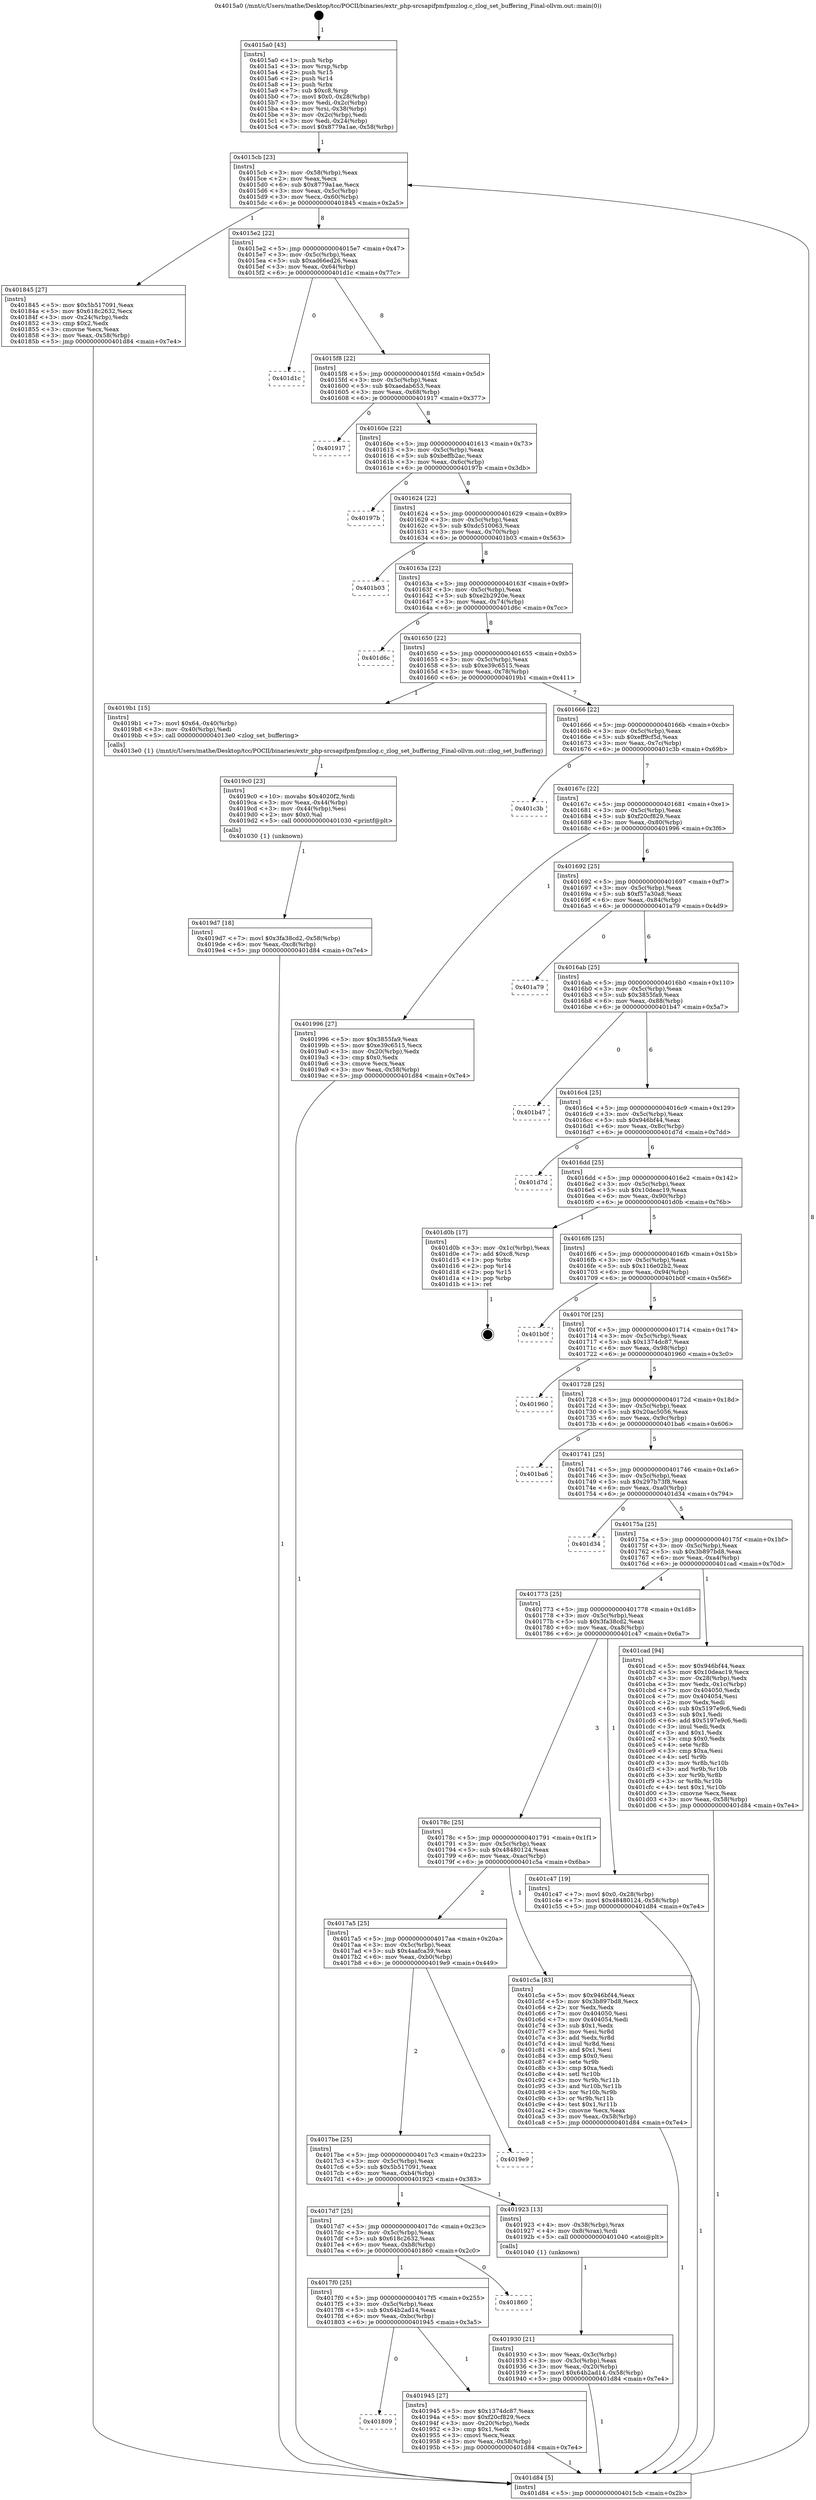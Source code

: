 digraph "0x4015a0" {
  label = "0x4015a0 (/mnt/c/Users/mathe/Desktop/tcc/POCII/binaries/extr_php-srcsapifpmfpmzlog.c_zlog_set_buffering_Final-ollvm.out::main(0))"
  labelloc = "t"
  node[shape=record]

  Entry [label="",width=0.3,height=0.3,shape=circle,fillcolor=black,style=filled]
  "0x4015cb" [label="{
     0x4015cb [23]\l
     | [instrs]\l
     &nbsp;&nbsp;0x4015cb \<+3\>: mov -0x58(%rbp),%eax\l
     &nbsp;&nbsp;0x4015ce \<+2\>: mov %eax,%ecx\l
     &nbsp;&nbsp;0x4015d0 \<+6\>: sub $0x8779a1ae,%ecx\l
     &nbsp;&nbsp;0x4015d6 \<+3\>: mov %eax,-0x5c(%rbp)\l
     &nbsp;&nbsp;0x4015d9 \<+3\>: mov %ecx,-0x60(%rbp)\l
     &nbsp;&nbsp;0x4015dc \<+6\>: je 0000000000401845 \<main+0x2a5\>\l
  }"]
  "0x401845" [label="{
     0x401845 [27]\l
     | [instrs]\l
     &nbsp;&nbsp;0x401845 \<+5\>: mov $0x5b517091,%eax\l
     &nbsp;&nbsp;0x40184a \<+5\>: mov $0x618c2632,%ecx\l
     &nbsp;&nbsp;0x40184f \<+3\>: mov -0x24(%rbp),%edx\l
     &nbsp;&nbsp;0x401852 \<+3\>: cmp $0x2,%edx\l
     &nbsp;&nbsp;0x401855 \<+3\>: cmovne %ecx,%eax\l
     &nbsp;&nbsp;0x401858 \<+3\>: mov %eax,-0x58(%rbp)\l
     &nbsp;&nbsp;0x40185b \<+5\>: jmp 0000000000401d84 \<main+0x7e4\>\l
  }"]
  "0x4015e2" [label="{
     0x4015e2 [22]\l
     | [instrs]\l
     &nbsp;&nbsp;0x4015e2 \<+5\>: jmp 00000000004015e7 \<main+0x47\>\l
     &nbsp;&nbsp;0x4015e7 \<+3\>: mov -0x5c(%rbp),%eax\l
     &nbsp;&nbsp;0x4015ea \<+5\>: sub $0xad66ed26,%eax\l
     &nbsp;&nbsp;0x4015ef \<+3\>: mov %eax,-0x64(%rbp)\l
     &nbsp;&nbsp;0x4015f2 \<+6\>: je 0000000000401d1c \<main+0x77c\>\l
  }"]
  "0x401d84" [label="{
     0x401d84 [5]\l
     | [instrs]\l
     &nbsp;&nbsp;0x401d84 \<+5\>: jmp 00000000004015cb \<main+0x2b\>\l
  }"]
  "0x4015a0" [label="{
     0x4015a0 [43]\l
     | [instrs]\l
     &nbsp;&nbsp;0x4015a0 \<+1\>: push %rbp\l
     &nbsp;&nbsp;0x4015a1 \<+3\>: mov %rsp,%rbp\l
     &nbsp;&nbsp;0x4015a4 \<+2\>: push %r15\l
     &nbsp;&nbsp;0x4015a6 \<+2\>: push %r14\l
     &nbsp;&nbsp;0x4015a8 \<+1\>: push %rbx\l
     &nbsp;&nbsp;0x4015a9 \<+7\>: sub $0xc8,%rsp\l
     &nbsp;&nbsp;0x4015b0 \<+7\>: movl $0x0,-0x28(%rbp)\l
     &nbsp;&nbsp;0x4015b7 \<+3\>: mov %edi,-0x2c(%rbp)\l
     &nbsp;&nbsp;0x4015ba \<+4\>: mov %rsi,-0x38(%rbp)\l
     &nbsp;&nbsp;0x4015be \<+3\>: mov -0x2c(%rbp),%edi\l
     &nbsp;&nbsp;0x4015c1 \<+3\>: mov %edi,-0x24(%rbp)\l
     &nbsp;&nbsp;0x4015c4 \<+7\>: movl $0x8779a1ae,-0x58(%rbp)\l
  }"]
  Exit [label="",width=0.3,height=0.3,shape=circle,fillcolor=black,style=filled,peripheries=2]
  "0x401d1c" [label="{
     0x401d1c\l
  }", style=dashed]
  "0x4015f8" [label="{
     0x4015f8 [22]\l
     | [instrs]\l
     &nbsp;&nbsp;0x4015f8 \<+5\>: jmp 00000000004015fd \<main+0x5d\>\l
     &nbsp;&nbsp;0x4015fd \<+3\>: mov -0x5c(%rbp),%eax\l
     &nbsp;&nbsp;0x401600 \<+5\>: sub $0xaedab653,%eax\l
     &nbsp;&nbsp;0x401605 \<+3\>: mov %eax,-0x68(%rbp)\l
     &nbsp;&nbsp;0x401608 \<+6\>: je 0000000000401917 \<main+0x377\>\l
  }"]
  "0x4019d7" [label="{
     0x4019d7 [18]\l
     | [instrs]\l
     &nbsp;&nbsp;0x4019d7 \<+7\>: movl $0x3fa38cd2,-0x58(%rbp)\l
     &nbsp;&nbsp;0x4019de \<+6\>: mov %eax,-0xc8(%rbp)\l
     &nbsp;&nbsp;0x4019e4 \<+5\>: jmp 0000000000401d84 \<main+0x7e4\>\l
  }"]
  "0x401917" [label="{
     0x401917\l
  }", style=dashed]
  "0x40160e" [label="{
     0x40160e [22]\l
     | [instrs]\l
     &nbsp;&nbsp;0x40160e \<+5\>: jmp 0000000000401613 \<main+0x73\>\l
     &nbsp;&nbsp;0x401613 \<+3\>: mov -0x5c(%rbp),%eax\l
     &nbsp;&nbsp;0x401616 \<+5\>: sub $0xbeffb2ac,%eax\l
     &nbsp;&nbsp;0x40161b \<+3\>: mov %eax,-0x6c(%rbp)\l
     &nbsp;&nbsp;0x40161e \<+6\>: je 000000000040197b \<main+0x3db\>\l
  }"]
  "0x4019c0" [label="{
     0x4019c0 [23]\l
     | [instrs]\l
     &nbsp;&nbsp;0x4019c0 \<+10\>: movabs $0x4020f2,%rdi\l
     &nbsp;&nbsp;0x4019ca \<+3\>: mov %eax,-0x44(%rbp)\l
     &nbsp;&nbsp;0x4019cd \<+3\>: mov -0x44(%rbp),%esi\l
     &nbsp;&nbsp;0x4019d0 \<+2\>: mov $0x0,%al\l
     &nbsp;&nbsp;0x4019d2 \<+5\>: call 0000000000401030 \<printf@plt\>\l
     | [calls]\l
     &nbsp;&nbsp;0x401030 \{1\} (unknown)\l
  }"]
  "0x40197b" [label="{
     0x40197b\l
  }", style=dashed]
  "0x401624" [label="{
     0x401624 [22]\l
     | [instrs]\l
     &nbsp;&nbsp;0x401624 \<+5\>: jmp 0000000000401629 \<main+0x89\>\l
     &nbsp;&nbsp;0x401629 \<+3\>: mov -0x5c(%rbp),%eax\l
     &nbsp;&nbsp;0x40162c \<+5\>: sub $0xdc510063,%eax\l
     &nbsp;&nbsp;0x401631 \<+3\>: mov %eax,-0x70(%rbp)\l
     &nbsp;&nbsp;0x401634 \<+6\>: je 0000000000401b03 \<main+0x563\>\l
  }"]
  "0x401809" [label="{
     0x401809\l
  }", style=dashed]
  "0x401b03" [label="{
     0x401b03\l
  }", style=dashed]
  "0x40163a" [label="{
     0x40163a [22]\l
     | [instrs]\l
     &nbsp;&nbsp;0x40163a \<+5\>: jmp 000000000040163f \<main+0x9f\>\l
     &nbsp;&nbsp;0x40163f \<+3\>: mov -0x5c(%rbp),%eax\l
     &nbsp;&nbsp;0x401642 \<+5\>: sub $0xe2b2920e,%eax\l
     &nbsp;&nbsp;0x401647 \<+3\>: mov %eax,-0x74(%rbp)\l
     &nbsp;&nbsp;0x40164a \<+6\>: je 0000000000401d6c \<main+0x7cc\>\l
  }"]
  "0x401945" [label="{
     0x401945 [27]\l
     | [instrs]\l
     &nbsp;&nbsp;0x401945 \<+5\>: mov $0x1374dc87,%eax\l
     &nbsp;&nbsp;0x40194a \<+5\>: mov $0xf20cf829,%ecx\l
     &nbsp;&nbsp;0x40194f \<+3\>: mov -0x20(%rbp),%edx\l
     &nbsp;&nbsp;0x401952 \<+3\>: cmp $0x1,%edx\l
     &nbsp;&nbsp;0x401955 \<+3\>: cmovl %ecx,%eax\l
     &nbsp;&nbsp;0x401958 \<+3\>: mov %eax,-0x58(%rbp)\l
     &nbsp;&nbsp;0x40195b \<+5\>: jmp 0000000000401d84 \<main+0x7e4\>\l
  }"]
  "0x401d6c" [label="{
     0x401d6c\l
  }", style=dashed]
  "0x401650" [label="{
     0x401650 [22]\l
     | [instrs]\l
     &nbsp;&nbsp;0x401650 \<+5\>: jmp 0000000000401655 \<main+0xb5\>\l
     &nbsp;&nbsp;0x401655 \<+3\>: mov -0x5c(%rbp),%eax\l
     &nbsp;&nbsp;0x401658 \<+5\>: sub $0xe39c6515,%eax\l
     &nbsp;&nbsp;0x40165d \<+3\>: mov %eax,-0x78(%rbp)\l
     &nbsp;&nbsp;0x401660 \<+6\>: je 00000000004019b1 \<main+0x411\>\l
  }"]
  "0x4017f0" [label="{
     0x4017f0 [25]\l
     | [instrs]\l
     &nbsp;&nbsp;0x4017f0 \<+5\>: jmp 00000000004017f5 \<main+0x255\>\l
     &nbsp;&nbsp;0x4017f5 \<+3\>: mov -0x5c(%rbp),%eax\l
     &nbsp;&nbsp;0x4017f8 \<+5\>: sub $0x64b2ad14,%eax\l
     &nbsp;&nbsp;0x4017fd \<+6\>: mov %eax,-0xbc(%rbp)\l
     &nbsp;&nbsp;0x401803 \<+6\>: je 0000000000401945 \<main+0x3a5\>\l
  }"]
  "0x4019b1" [label="{
     0x4019b1 [15]\l
     | [instrs]\l
     &nbsp;&nbsp;0x4019b1 \<+7\>: movl $0x64,-0x40(%rbp)\l
     &nbsp;&nbsp;0x4019b8 \<+3\>: mov -0x40(%rbp),%edi\l
     &nbsp;&nbsp;0x4019bb \<+5\>: call 00000000004013e0 \<zlog_set_buffering\>\l
     | [calls]\l
     &nbsp;&nbsp;0x4013e0 \{1\} (/mnt/c/Users/mathe/Desktop/tcc/POCII/binaries/extr_php-srcsapifpmfpmzlog.c_zlog_set_buffering_Final-ollvm.out::zlog_set_buffering)\l
  }"]
  "0x401666" [label="{
     0x401666 [22]\l
     | [instrs]\l
     &nbsp;&nbsp;0x401666 \<+5\>: jmp 000000000040166b \<main+0xcb\>\l
     &nbsp;&nbsp;0x40166b \<+3\>: mov -0x5c(%rbp),%eax\l
     &nbsp;&nbsp;0x40166e \<+5\>: sub $0xeff9cf5d,%eax\l
     &nbsp;&nbsp;0x401673 \<+3\>: mov %eax,-0x7c(%rbp)\l
     &nbsp;&nbsp;0x401676 \<+6\>: je 0000000000401c3b \<main+0x69b\>\l
  }"]
  "0x401860" [label="{
     0x401860\l
  }", style=dashed]
  "0x401c3b" [label="{
     0x401c3b\l
  }", style=dashed]
  "0x40167c" [label="{
     0x40167c [22]\l
     | [instrs]\l
     &nbsp;&nbsp;0x40167c \<+5\>: jmp 0000000000401681 \<main+0xe1\>\l
     &nbsp;&nbsp;0x401681 \<+3\>: mov -0x5c(%rbp),%eax\l
     &nbsp;&nbsp;0x401684 \<+5\>: sub $0xf20cf829,%eax\l
     &nbsp;&nbsp;0x401689 \<+3\>: mov %eax,-0x80(%rbp)\l
     &nbsp;&nbsp;0x40168c \<+6\>: je 0000000000401996 \<main+0x3f6\>\l
  }"]
  "0x401930" [label="{
     0x401930 [21]\l
     | [instrs]\l
     &nbsp;&nbsp;0x401930 \<+3\>: mov %eax,-0x3c(%rbp)\l
     &nbsp;&nbsp;0x401933 \<+3\>: mov -0x3c(%rbp),%eax\l
     &nbsp;&nbsp;0x401936 \<+3\>: mov %eax,-0x20(%rbp)\l
     &nbsp;&nbsp;0x401939 \<+7\>: movl $0x64b2ad14,-0x58(%rbp)\l
     &nbsp;&nbsp;0x401940 \<+5\>: jmp 0000000000401d84 \<main+0x7e4\>\l
  }"]
  "0x401996" [label="{
     0x401996 [27]\l
     | [instrs]\l
     &nbsp;&nbsp;0x401996 \<+5\>: mov $0x3855fa9,%eax\l
     &nbsp;&nbsp;0x40199b \<+5\>: mov $0xe39c6515,%ecx\l
     &nbsp;&nbsp;0x4019a0 \<+3\>: mov -0x20(%rbp),%edx\l
     &nbsp;&nbsp;0x4019a3 \<+3\>: cmp $0x0,%edx\l
     &nbsp;&nbsp;0x4019a6 \<+3\>: cmove %ecx,%eax\l
     &nbsp;&nbsp;0x4019a9 \<+3\>: mov %eax,-0x58(%rbp)\l
     &nbsp;&nbsp;0x4019ac \<+5\>: jmp 0000000000401d84 \<main+0x7e4\>\l
  }"]
  "0x401692" [label="{
     0x401692 [25]\l
     | [instrs]\l
     &nbsp;&nbsp;0x401692 \<+5\>: jmp 0000000000401697 \<main+0xf7\>\l
     &nbsp;&nbsp;0x401697 \<+3\>: mov -0x5c(%rbp),%eax\l
     &nbsp;&nbsp;0x40169a \<+5\>: sub $0xf57a30a8,%eax\l
     &nbsp;&nbsp;0x40169f \<+6\>: mov %eax,-0x84(%rbp)\l
     &nbsp;&nbsp;0x4016a5 \<+6\>: je 0000000000401a79 \<main+0x4d9\>\l
  }"]
  "0x4017d7" [label="{
     0x4017d7 [25]\l
     | [instrs]\l
     &nbsp;&nbsp;0x4017d7 \<+5\>: jmp 00000000004017dc \<main+0x23c\>\l
     &nbsp;&nbsp;0x4017dc \<+3\>: mov -0x5c(%rbp),%eax\l
     &nbsp;&nbsp;0x4017df \<+5\>: sub $0x618c2632,%eax\l
     &nbsp;&nbsp;0x4017e4 \<+6\>: mov %eax,-0xb8(%rbp)\l
     &nbsp;&nbsp;0x4017ea \<+6\>: je 0000000000401860 \<main+0x2c0\>\l
  }"]
  "0x401a79" [label="{
     0x401a79\l
  }", style=dashed]
  "0x4016ab" [label="{
     0x4016ab [25]\l
     | [instrs]\l
     &nbsp;&nbsp;0x4016ab \<+5\>: jmp 00000000004016b0 \<main+0x110\>\l
     &nbsp;&nbsp;0x4016b0 \<+3\>: mov -0x5c(%rbp),%eax\l
     &nbsp;&nbsp;0x4016b3 \<+5\>: sub $0x3855fa9,%eax\l
     &nbsp;&nbsp;0x4016b8 \<+6\>: mov %eax,-0x88(%rbp)\l
     &nbsp;&nbsp;0x4016be \<+6\>: je 0000000000401b47 \<main+0x5a7\>\l
  }"]
  "0x401923" [label="{
     0x401923 [13]\l
     | [instrs]\l
     &nbsp;&nbsp;0x401923 \<+4\>: mov -0x38(%rbp),%rax\l
     &nbsp;&nbsp;0x401927 \<+4\>: mov 0x8(%rax),%rdi\l
     &nbsp;&nbsp;0x40192b \<+5\>: call 0000000000401040 \<atoi@plt\>\l
     | [calls]\l
     &nbsp;&nbsp;0x401040 \{1\} (unknown)\l
  }"]
  "0x401b47" [label="{
     0x401b47\l
  }", style=dashed]
  "0x4016c4" [label="{
     0x4016c4 [25]\l
     | [instrs]\l
     &nbsp;&nbsp;0x4016c4 \<+5\>: jmp 00000000004016c9 \<main+0x129\>\l
     &nbsp;&nbsp;0x4016c9 \<+3\>: mov -0x5c(%rbp),%eax\l
     &nbsp;&nbsp;0x4016cc \<+5\>: sub $0x946bf44,%eax\l
     &nbsp;&nbsp;0x4016d1 \<+6\>: mov %eax,-0x8c(%rbp)\l
     &nbsp;&nbsp;0x4016d7 \<+6\>: je 0000000000401d7d \<main+0x7dd\>\l
  }"]
  "0x4017be" [label="{
     0x4017be [25]\l
     | [instrs]\l
     &nbsp;&nbsp;0x4017be \<+5\>: jmp 00000000004017c3 \<main+0x223\>\l
     &nbsp;&nbsp;0x4017c3 \<+3\>: mov -0x5c(%rbp),%eax\l
     &nbsp;&nbsp;0x4017c6 \<+5\>: sub $0x5b517091,%eax\l
     &nbsp;&nbsp;0x4017cb \<+6\>: mov %eax,-0xb4(%rbp)\l
     &nbsp;&nbsp;0x4017d1 \<+6\>: je 0000000000401923 \<main+0x383\>\l
  }"]
  "0x401d7d" [label="{
     0x401d7d\l
  }", style=dashed]
  "0x4016dd" [label="{
     0x4016dd [25]\l
     | [instrs]\l
     &nbsp;&nbsp;0x4016dd \<+5\>: jmp 00000000004016e2 \<main+0x142\>\l
     &nbsp;&nbsp;0x4016e2 \<+3\>: mov -0x5c(%rbp),%eax\l
     &nbsp;&nbsp;0x4016e5 \<+5\>: sub $0x10deac19,%eax\l
     &nbsp;&nbsp;0x4016ea \<+6\>: mov %eax,-0x90(%rbp)\l
     &nbsp;&nbsp;0x4016f0 \<+6\>: je 0000000000401d0b \<main+0x76b\>\l
  }"]
  "0x4019e9" [label="{
     0x4019e9\l
  }", style=dashed]
  "0x401d0b" [label="{
     0x401d0b [17]\l
     | [instrs]\l
     &nbsp;&nbsp;0x401d0b \<+3\>: mov -0x1c(%rbp),%eax\l
     &nbsp;&nbsp;0x401d0e \<+7\>: add $0xc8,%rsp\l
     &nbsp;&nbsp;0x401d15 \<+1\>: pop %rbx\l
     &nbsp;&nbsp;0x401d16 \<+2\>: pop %r14\l
     &nbsp;&nbsp;0x401d18 \<+2\>: pop %r15\l
     &nbsp;&nbsp;0x401d1a \<+1\>: pop %rbp\l
     &nbsp;&nbsp;0x401d1b \<+1\>: ret\l
  }"]
  "0x4016f6" [label="{
     0x4016f6 [25]\l
     | [instrs]\l
     &nbsp;&nbsp;0x4016f6 \<+5\>: jmp 00000000004016fb \<main+0x15b\>\l
     &nbsp;&nbsp;0x4016fb \<+3\>: mov -0x5c(%rbp),%eax\l
     &nbsp;&nbsp;0x4016fe \<+5\>: sub $0x116e02b2,%eax\l
     &nbsp;&nbsp;0x401703 \<+6\>: mov %eax,-0x94(%rbp)\l
     &nbsp;&nbsp;0x401709 \<+6\>: je 0000000000401b0f \<main+0x56f\>\l
  }"]
  "0x4017a5" [label="{
     0x4017a5 [25]\l
     | [instrs]\l
     &nbsp;&nbsp;0x4017a5 \<+5\>: jmp 00000000004017aa \<main+0x20a\>\l
     &nbsp;&nbsp;0x4017aa \<+3\>: mov -0x5c(%rbp),%eax\l
     &nbsp;&nbsp;0x4017ad \<+5\>: sub $0x4aafca39,%eax\l
     &nbsp;&nbsp;0x4017b2 \<+6\>: mov %eax,-0xb0(%rbp)\l
     &nbsp;&nbsp;0x4017b8 \<+6\>: je 00000000004019e9 \<main+0x449\>\l
  }"]
  "0x401b0f" [label="{
     0x401b0f\l
  }", style=dashed]
  "0x40170f" [label="{
     0x40170f [25]\l
     | [instrs]\l
     &nbsp;&nbsp;0x40170f \<+5\>: jmp 0000000000401714 \<main+0x174\>\l
     &nbsp;&nbsp;0x401714 \<+3\>: mov -0x5c(%rbp),%eax\l
     &nbsp;&nbsp;0x401717 \<+5\>: sub $0x1374dc87,%eax\l
     &nbsp;&nbsp;0x40171c \<+6\>: mov %eax,-0x98(%rbp)\l
     &nbsp;&nbsp;0x401722 \<+6\>: je 0000000000401960 \<main+0x3c0\>\l
  }"]
  "0x401c5a" [label="{
     0x401c5a [83]\l
     | [instrs]\l
     &nbsp;&nbsp;0x401c5a \<+5\>: mov $0x946bf44,%eax\l
     &nbsp;&nbsp;0x401c5f \<+5\>: mov $0x3b897bd8,%ecx\l
     &nbsp;&nbsp;0x401c64 \<+2\>: xor %edx,%edx\l
     &nbsp;&nbsp;0x401c66 \<+7\>: mov 0x404050,%esi\l
     &nbsp;&nbsp;0x401c6d \<+7\>: mov 0x404054,%edi\l
     &nbsp;&nbsp;0x401c74 \<+3\>: sub $0x1,%edx\l
     &nbsp;&nbsp;0x401c77 \<+3\>: mov %esi,%r8d\l
     &nbsp;&nbsp;0x401c7a \<+3\>: add %edx,%r8d\l
     &nbsp;&nbsp;0x401c7d \<+4\>: imul %r8d,%esi\l
     &nbsp;&nbsp;0x401c81 \<+3\>: and $0x1,%esi\l
     &nbsp;&nbsp;0x401c84 \<+3\>: cmp $0x0,%esi\l
     &nbsp;&nbsp;0x401c87 \<+4\>: sete %r9b\l
     &nbsp;&nbsp;0x401c8b \<+3\>: cmp $0xa,%edi\l
     &nbsp;&nbsp;0x401c8e \<+4\>: setl %r10b\l
     &nbsp;&nbsp;0x401c92 \<+3\>: mov %r9b,%r11b\l
     &nbsp;&nbsp;0x401c95 \<+3\>: and %r10b,%r11b\l
     &nbsp;&nbsp;0x401c98 \<+3\>: xor %r10b,%r9b\l
     &nbsp;&nbsp;0x401c9b \<+3\>: or %r9b,%r11b\l
     &nbsp;&nbsp;0x401c9e \<+4\>: test $0x1,%r11b\l
     &nbsp;&nbsp;0x401ca2 \<+3\>: cmovne %ecx,%eax\l
     &nbsp;&nbsp;0x401ca5 \<+3\>: mov %eax,-0x58(%rbp)\l
     &nbsp;&nbsp;0x401ca8 \<+5\>: jmp 0000000000401d84 \<main+0x7e4\>\l
  }"]
  "0x401960" [label="{
     0x401960\l
  }", style=dashed]
  "0x401728" [label="{
     0x401728 [25]\l
     | [instrs]\l
     &nbsp;&nbsp;0x401728 \<+5\>: jmp 000000000040172d \<main+0x18d\>\l
     &nbsp;&nbsp;0x40172d \<+3\>: mov -0x5c(%rbp),%eax\l
     &nbsp;&nbsp;0x401730 \<+5\>: sub $0x20ac5056,%eax\l
     &nbsp;&nbsp;0x401735 \<+6\>: mov %eax,-0x9c(%rbp)\l
     &nbsp;&nbsp;0x40173b \<+6\>: je 0000000000401ba6 \<main+0x606\>\l
  }"]
  "0x40178c" [label="{
     0x40178c [25]\l
     | [instrs]\l
     &nbsp;&nbsp;0x40178c \<+5\>: jmp 0000000000401791 \<main+0x1f1\>\l
     &nbsp;&nbsp;0x401791 \<+3\>: mov -0x5c(%rbp),%eax\l
     &nbsp;&nbsp;0x401794 \<+5\>: sub $0x48480124,%eax\l
     &nbsp;&nbsp;0x401799 \<+6\>: mov %eax,-0xac(%rbp)\l
     &nbsp;&nbsp;0x40179f \<+6\>: je 0000000000401c5a \<main+0x6ba\>\l
  }"]
  "0x401ba6" [label="{
     0x401ba6\l
  }", style=dashed]
  "0x401741" [label="{
     0x401741 [25]\l
     | [instrs]\l
     &nbsp;&nbsp;0x401741 \<+5\>: jmp 0000000000401746 \<main+0x1a6\>\l
     &nbsp;&nbsp;0x401746 \<+3\>: mov -0x5c(%rbp),%eax\l
     &nbsp;&nbsp;0x401749 \<+5\>: sub $0x297b73f8,%eax\l
     &nbsp;&nbsp;0x40174e \<+6\>: mov %eax,-0xa0(%rbp)\l
     &nbsp;&nbsp;0x401754 \<+6\>: je 0000000000401d34 \<main+0x794\>\l
  }"]
  "0x401c47" [label="{
     0x401c47 [19]\l
     | [instrs]\l
     &nbsp;&nbsp;0x401c47 \<+7\>: movl $0x0,-0x28(%rbp)\l
     &nbsp;&nbsp;0x401c4e \<+7\>: movl $0x48480124,-0x58(%rbp)\l
     &nbsp;&nbsp;0x401c55 \<+5\>: jmp 0000000000401d84 \<main+0x7e4\>\l
  }"]
  "0x401d34" [label="{
     0x401d34\l
  }", style=dashed]
  "0x40175a" [label="{
     0x40175a [25]\l
     | [instrs]\l
     &nbsp;&nbsp;0x40175a \<+5\>: jmp 000000000040175f \<main+0x1bf\>\l
     &nbsp;&nbsp;0x40175f \<+3\>: mov -0x5c(%rbp),%eax\l
     &nbsp;&nbsp;0x401762 \<+5\>: sub $0x3b897bd8,%eax\l
     &nbsp;&nbsp;0x401767 \<+6\>: mov %eax,-0xa4(%rbp)\l
     &nbsp;&nbsp;0x40176d \<+6\>: je 0000000000401cad \<main+0x70d\>\l
  }"]
  "0x401773" [label="{
     0x401773 [25]\l
     | [instrs]\l
     &nbsp;&nbsp;0x401773 \<+5\>: jmp 0000000000401778 \<main+0x1d8\>\l
     &nbsp;&nbsp;0x401778 \<+3\>: mov -0x5c(%rbp),%eax\l
     &nbsp;&nbsp;0x40177b \<+5\>: sub $0x3fa38cd2,%eax\l
     &nbsp;&nbsp;0x401780 \<+6\>: mov %eax,-0xa8(%rbp)\l
     &nbsp;&nbsp;0x401786 \<+6\>: je 0000000000401c47 \<main+0x6a7\>\l
  }"]
  "0x401cad" [label="{
     0x401cad [94]\l
     | [instrs]\l
     &nbsp;&nbsp;0x401cad \<+5\>: mov $0x946bf44,%eax\l
     &nbsp;&nbsp;0x401cb2 \<+5\>: mov $0x10deac19,%ecx\l
     &nbsp;&nbsp;0x401cb7 \<+3\>: mov -0x28(%rbp),%edx\l
     &nbsp;&nbsp;0x401cba \<+3\>: mov %edx,-0x1c(%rbp)\l
     &nbsp;&nbsp;0x401cbd \<+7\>: mov 0x404050,%edx\l
     &nbsp;&nbsp;0x401cc4 \<+7\>: mov 0x404054,%esi\l
     &nbsp;&nbsp;0x401ccb \<+2\>: mov %edx,%edi\l
     &nbsp;&nbsp;0x401ccd \<+6\>: sub $0x5197e9c6,%edi\l
     &nbsp;&nbsp;0x401cd3 \<+3\>: sub $0x1,%edi\l
     &nbsp;&nbsp;0x401cd6 \<+6\>: add $0x5197e9c6,%edi\l
     &nbsp;&nbsp;0x401cdc \<+3\>: imul %edi,%edx\l
     &nbsp;&nbsp;0x401cdf \<+3\>: and $0x1,%edx\l
     &nbsp;&nbsp;0x401ce2 \<+3\>: cmp $0x0,%edx\l
     &nbsp;&nbsp;0x401ce5 \<+4\>: sete %r8b\l
     &nbsp;&nbsp;0x401ce9 \<+3\>: cmp $0xa,%esi\l
     &nbsp;&nbsp;0x401cec \<+4\>: setl %r9b\l
     &nbsp;&nbsp;0x401cf0 \<+3\>: mov %r8b,%r10b\l
     &nbsp;&nbsp;0x401cf3 \<+3\>: and %r9b,%r10b\l
     &nbsp;&nbsp;0x401cf6 \<+3\>: xor %r9b,%r8b\l
     &nbsp;&nbsp;0x401cf9 \<+3\>: or %r8b,%r10b\l
     &nbsp;&nbsp;0x401cfc \<+4\>: test $0x1,%r10b\l
     &nbsp;&nbsp;0x401d00 \<+3\>: cmovne %ecx,%eax\l
     &nbsp;&nbsp;0x401d03 \<+3\>: mov %eax,-0x58(%rbp)\l
     &nbsp;&nbsp;0x401d06 \<+5\>: jmp 0000000000401d84 \<main+0x7e4\>\l
  }"]
  Entry -> "0x4015a0" [label=" 1"]
  "0x4015cb" -> "0x401845" [label=" 1"]
  "0x4015cb" -> "0x4015e2" [label=" 8"]
  "0x401845" -> "0x401d84" [label=" 1"]
  "0x4015a0" -> "0x4015cb" [label=" 1"]
  "0x401d84" -> "0x4015cb" [label=" 8"]
  "0x401d0b" -> Exit [label=" 1"]
  "0x4015e2" -> "0x401d1c" [label=" 0"]
  "0x4015e2" -> "0x4015f8" [label=" 8"]
  "0x401cad" -> "0x401d84" [label=" 1"]
  "0x4015f8" -> "0x401917" [label=" 0"]
  "0x4015f8" -> "0x40160e" [label=" 8"]
  "0x401c5a" -> "0x401d84" [label=" 1"]
  "0x40160e" -> "0x40197b" [label=" 0"]
  "0x40160e" -> "0x401624" [label=" 8"]
  "0x401c47" -> "0x401d84" [label=" 1"]
  "0x401624" -> "0x401b03" [label=" 0"]
  "0x401624" -> "0x40163a" [label=" 8"]
  "0x4019d7" -> "0x401d84" [label=" 1"]
  "0x40163a" -> "0x401d6c" [label=" 0"]
  "0x40163a" -> "0x401650" [label=" 8"]
  "0x4019c0" -> "0x4019d7" [label=" 1"]
  "0x401650" -> "0x4019b1" [label=" 1"]
  "0x401650" -> "0x401666" [label=" 7"]
  "0x401996" -> "0x401d84" [label=" 1"]
  "0x401666" -> "0x401c3b" [label=" 0"]
  "0x401666" -> "0x40167c" [label=" 7"]
  "0x401945" -> "0x401d84" [label=" 1"]
  "0x40167c" -> "0x401996" [label=" 1"]
  "0x40167c" -> "0x401692" [label=" 6"]
  "0x4017f0" -> "0x401945" [label=" 1"]
  "0x401692" -> "0x401a79" [label=" 0"]
  "0x401692" -> "0x4016ab" [label=" 6"]
  "0x4019b1" -> "0x4019c0" [label=" 1"]
  "0x4016ab" -> "0x401b47" [label=" 0"]
  "0x4016ab" -> "0x4016c4" [label=" 6"]
  "0x4017d7" -> "0x4017f0" [label=" 1"]
  "0x4016c4" -> "0x401d7d" [label=" 0"]
  "0x4016c4" -> "0x4016dd" [label=" 6"]
  "0x4017f0" -> "0x401809" [label=" 0"]
  "0x4016dd" -> "0x401d0b" [label=" 1"]
  "0x4016dd" -> "0x4016f6" [label=" 5"]
  "0x401930" -> "0x401d84" [label=" 1"]
  "0x4016f6" -> "0x401b0f" [label=" 0"]
  "0x4016f6" -> "0x40170f" [label=" 5"]
  "0x4017be" -> "0x4017d7" [label=" 1"]
  "0x40170f" -> "0x401960" [label=" 0"]
  "0x40170f" -> "0x401728" [label=" 5"]
  "0x4017be" -> "0x401923" [label=" 1"]
  "0x401728" -> "0x401ba6" [label=" 0"]
  "0x401728" -> "0x401741" [label=" 5"]
  "0x4017a5" -> "0x4017be" [label=" 2"]
  "0x401741" -> "0x401d34" [label=" 0"]
  "0x401741" -> "0x40175a" [label=" 5"]
  "0x4017a5" -> "0x4019e9" [label=" 0"]
  "0x40175a" -> "0x401cad" [label=" 1"]
  "0x40175a" -> "0x401773" [label=" 4"]
  "0x401923" -> "0x401930" [label=" 1"]
  "0x401773" -> "0x401c47" [label=" 1"]
  "0x401773" -> "0x40178c" [label=" 3"]
  "0x4017d7" -> "0x401860" [label=" 0"]
  "0x40178c" -> "0x401c5a" [label=" 1"]
  "0x40178c" -> "0x4017a5" [label=" 2"]
}
